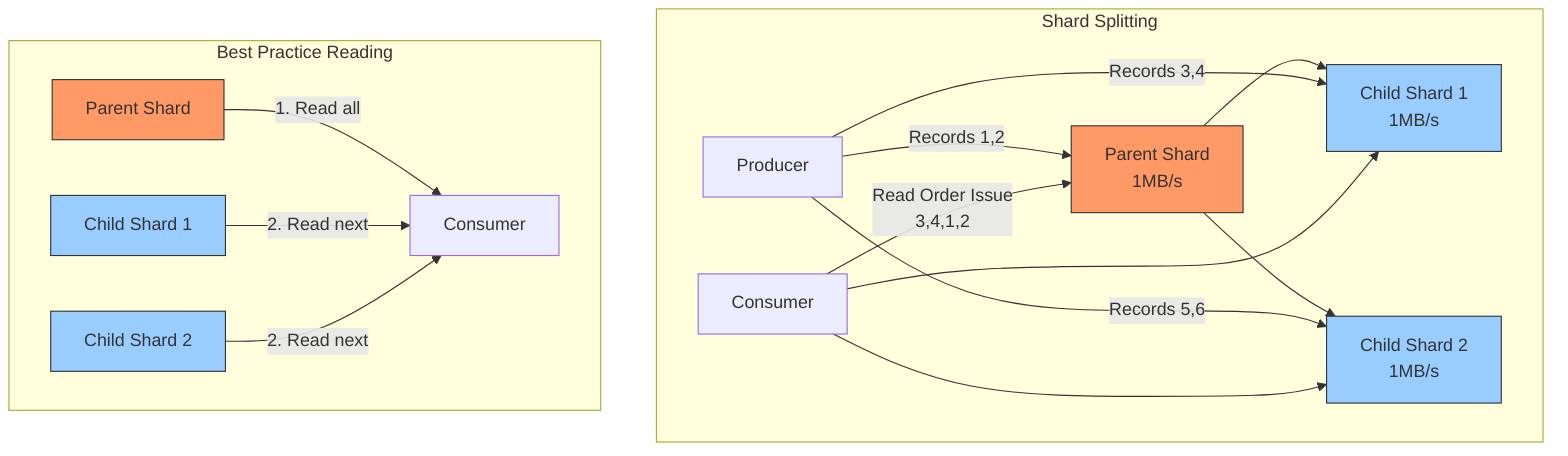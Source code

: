 flowchart TB
    subgraph "Shard Splitting"
        direction LR
        PS[Parent Shard<br/>1MB/s] --> CS1[Child Shard 1<br/>1MB/s]
        PS --> CS2[Child Shard 2<br/>1MB/s]
        
        P1[Producer] --> |Records 1,2| PS
        P1 --> |Records 3,4| CS1
        P1 --> |Records 5,6| CS2
        
        C1[Consumer] --> |Read Order Issue<br/>3,4,1,2| PS
        C1 --> CS1
        C1 --> CS2
    end

    subgraph "Best Practice Reading"
        direction LR
        BPS[Parent Shard] --> |1. Read all| BC1[Consumer]
        BCS1[Child Shard 1] --> |2. Read next| BC1
        BCS2[Child Shard 2] --> |2. Read next| BC1
    end

    style PS fill:#f96,stroke:#333
    style CS1 fill:#9cf,stroke:#333
    style CS2 fill:#9cf,stroke:#333
    style BPS fill:#f96,stroke:#333
    style BCS1 fill:#9cf,stroke:#333
    style BCS2 fill:#9cf,stroke:#333
